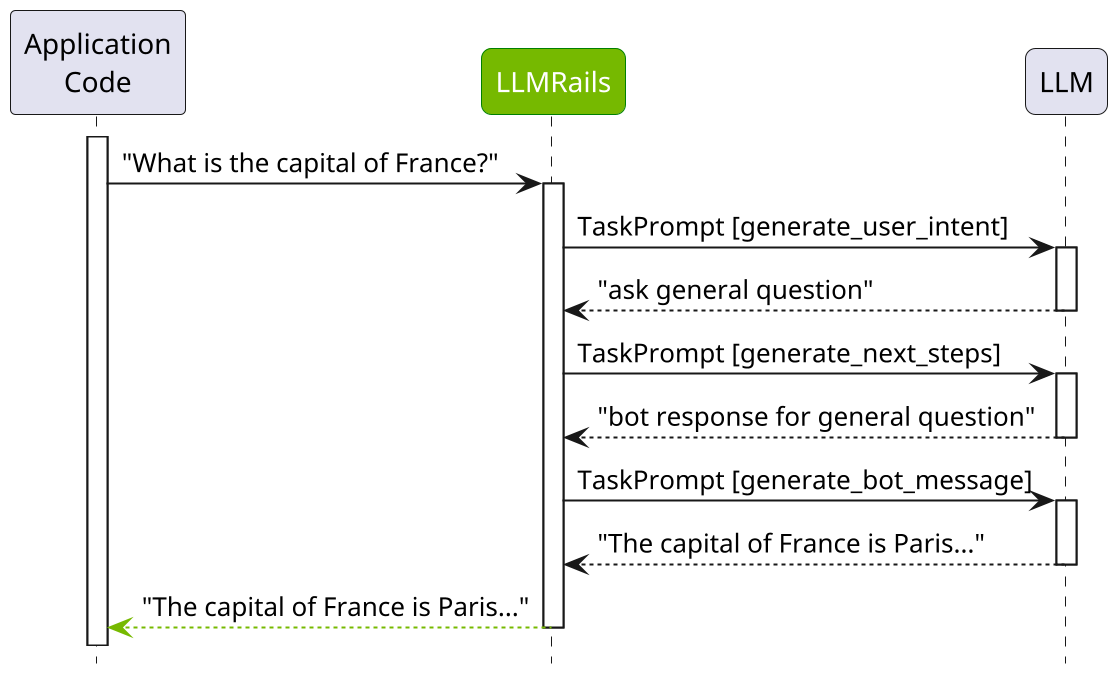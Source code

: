 @startuml
participant "Application\nCode" as A

skinparam Participant {
  RoundCorner 10

  BackgroundColor<<LLMRails >> 76b900
  FontColor<<LLMRails>> white
  BorderColor<<LLMRails>> green
}

participant LLMRails <<LLMRails>>

activate A
A->LLMRails: "What is the capital of France?"
activate LLMRails

LLMRails->LLM: TaskPrompt [generate_user_intent]
activate LLM
return "ask general question"

LLMRails->LLM: TaskPrompt [generate_next_steps]
activate LLM
return "bot response for general question"

LLMRails->LLM: TaskPrompt [generate_bot_message]
activate LLM
return "The capital of France is Paris..."

return #76b900 "The capital of France is Paris..."

participant LLM
hide footbox
hide stereotype
scale 2
@enduml

